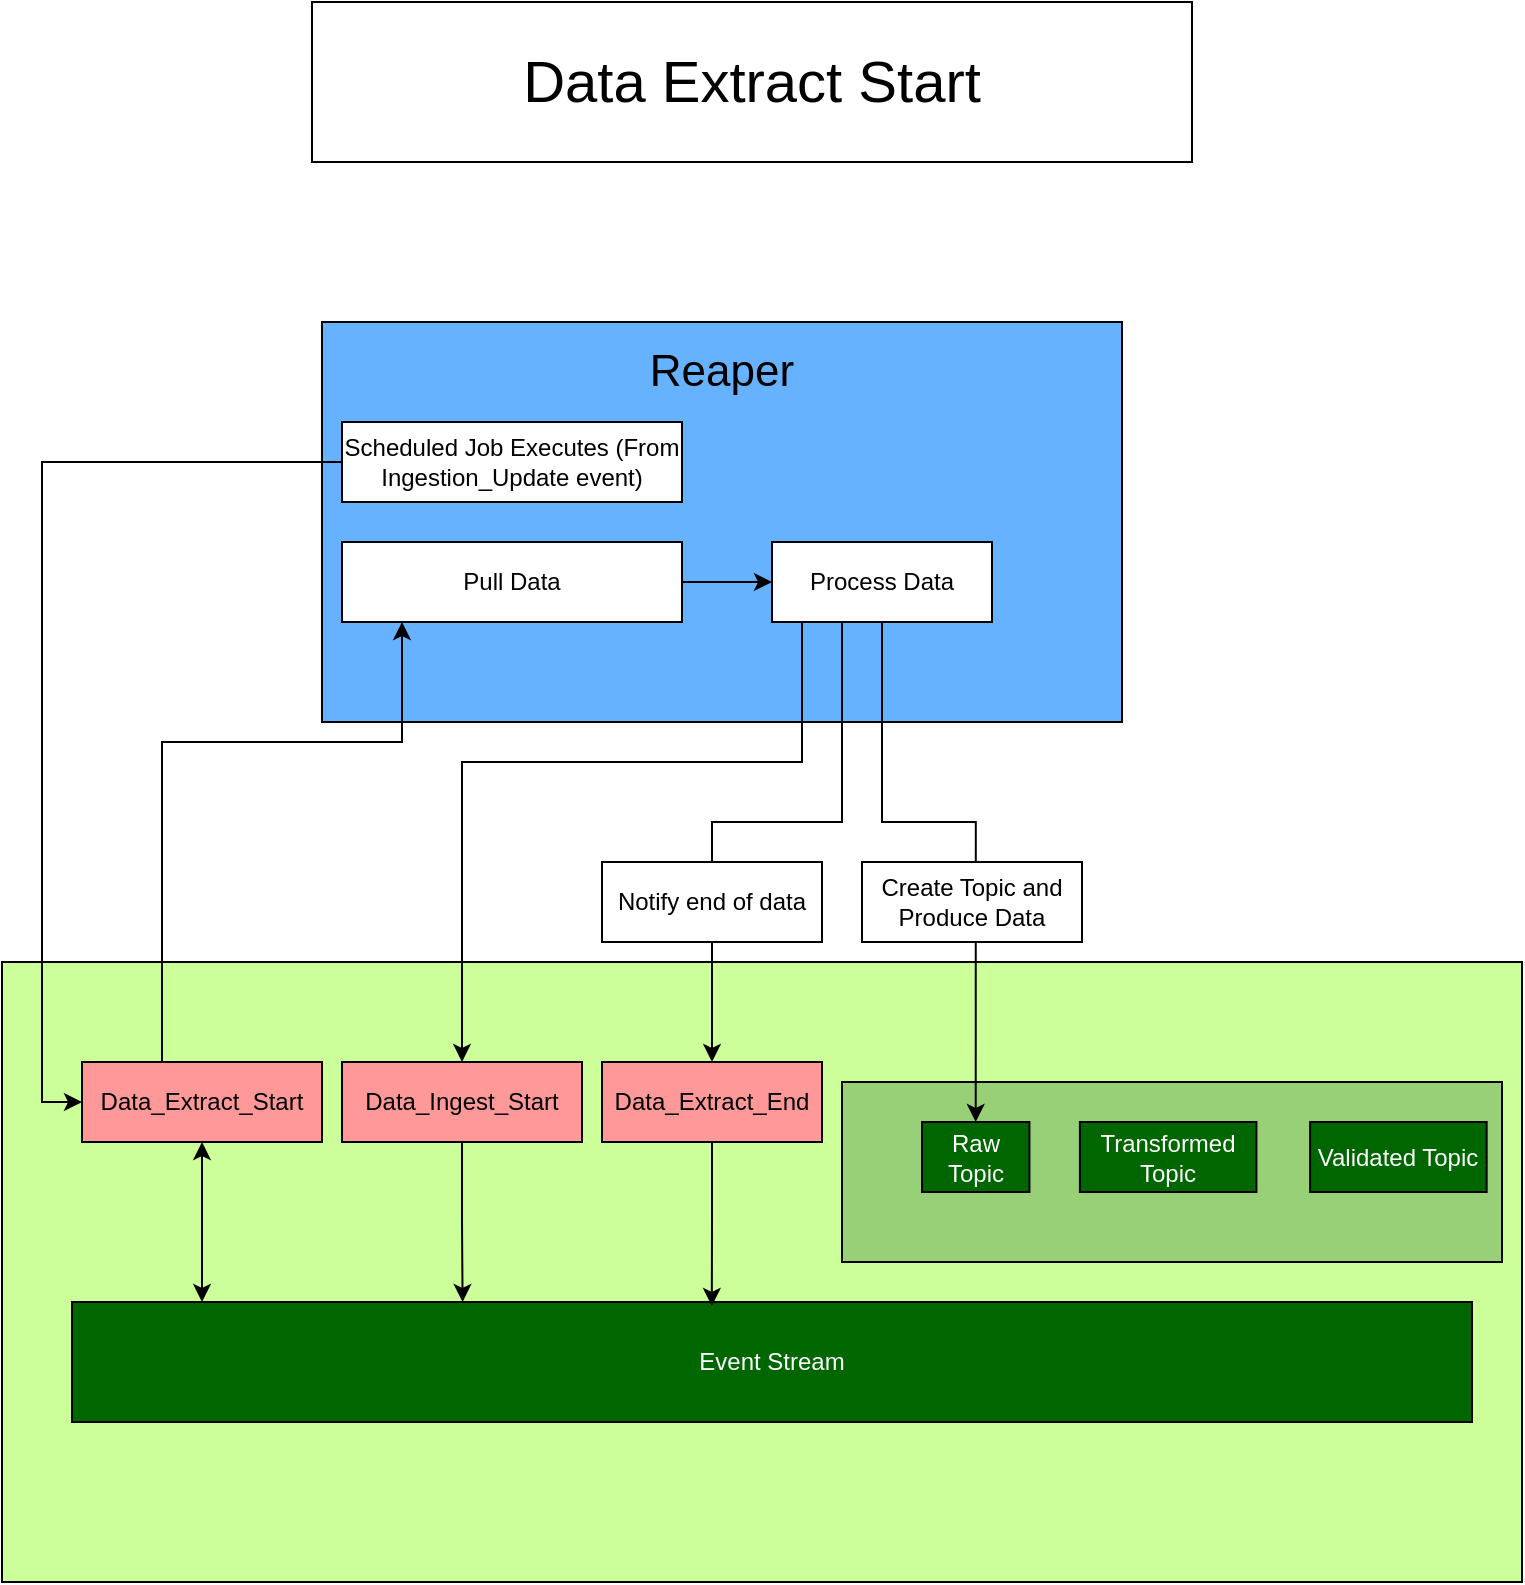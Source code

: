 <mxfile version="21.3.7" type="device">
  <diagram name="Page-1" id="rbiUo5bFybXOO1fcTCTT">
    <mxGraphModel dx="1242" dy="795" grid="1" gridSize="10" guides="1" tooltips="1" connect="1" arrows="1" fold="1" page="1" pageScale="1" pageWidth="850" pageHeight="1100" math="0" shadow="0">
      <root>
        <mxCell id="0" />
        <mxCell id="1" parent="0" />
        <mxCell id="9J3SF0-3zK-d3_jPCRng-8" value="" style="rounded=0;whiteSpace=wrap;html=1;fillColor=#CCFF99;" parent="1" vertex="1">
          <mxGeometry x="40" y="520" width="760" height="310" as="geometry" />
        </mxCell>
        <mxCell id="9J3SF0-3zK-d3_jPCRng-42" value="" style="group" parent="1" vertex="1" connectable="0">
          <mxGeometry x="200" y="200" width="400" height="200" as="geometry" />
        </mxCell>
        <mxCell id="9J3SF0-3zK-d3_jPCRng-43" value="" style="rounded=0;whiteSpace=wrap;html=1;fillColor=#66B2FF;movable=1;resizable=1;rotatable=1;deletable=1;editable=1;locked=0;connectable=1;" parent="9J3SF0-3zK-d3_jPCRng-42" vertex="1">
          <mxGeometry width="400" height="200" as="geometry" />
        </mxCell>
        <mxCell id="9J3SF0-3zK-d3_jPCRng-44" value="Reaper" style="text;html=1;strokeColor=none;fillColor=none;align=center;verticalAlign=middle;whiteSpace=wrap;rounded=0;movable=1;resizable=1;rotatable=1;deletable=1;editable=1;locked=0;connectable=1;fontSize=22;" parent="9J3SF0-3zK-d3_jPCRng-42" vertex="1">
          <mxGeometry x="170" y="10" width="60" height="30" as="geometry" />
        </mxCell>
        <mxCell id="wtkJlvtXBfEeCUlwDUSq-3" value="Scheduled Job Executes (From Ingestion_Update event)" style="rounded=0;whiteSpace=wrap;html=1;" vertex="1" parent="9J3SF0-3zK-d3_jPCRng-42">
          <mxGeometry x="10" y="50" width="170" height="40" as="geometry" />
        </mxCell>
        <mxCell id="wtkJlvtXBfEeCUlwDUSq-9" style="edgeStyle=orthogonalEdgeStyle;rounded=0;orthogonalLoop=1;jettySize=auto;html=1;entryX=0;entryY=0.5;entryDx=0;entryDy=0;" edge="1" parent="9J3SF0-3zK-d3_jPCRng-42" source="wtkJlvtXBfEeCUlwDUSq-5" target="wtkJlvtXBfEeCUlwDUSq-7">
          <mxGeometry relative="1" as="geometry" />
        </mxCell>
        <mxCell id="wtkJlvtXBfEeCUlwDUSq-5" value="Pull Data" style="rounded=0;whiteSpace=wrap;html=1;" vertex="1" parent="9J3SF0-3zK-d3_jPCRng-42">
          <mxGeometry x="10" y="110" width="170" height="40" as="geometry" />
        </mxCell>
        <mxCell id="wtkJlvtXBfEeCUlwDUSq-7" value="Process Data" style="rounded=0;whiteSpace=wrap;html=1;" vertex="1" parent="9J3SF0-3zK-d3_jPCRng-42">
          <mxGeometry x="225" y="110" width="110" height="40" as="geometry" />
        </mxCell>
        <mxCell id="9J3SF0-3zK-d3_jPCRng-102" value="&lt;font color=&quot;#ffffff&quot;&gt;Event Stream&lt;/font&gt;" style="rounded=0;whiteSpace=wrap;html=1;fillColor=#006600;" parent="1" vertex="1">
          <mxGeometry x="75" y="690" width="700" height="60" as="geometry" />
        </mxCell>
        <mxCell id="9J3SF0-3zK-d3_jPCRng-108" value="" style="group" parent="1" vertex="1" connectable="0">
          <mxGeometry x="460" y="580" width="330" height="95" as="geometry" />
        </mxCell>
        <mxCell id="9J3SF0-3zK-d3_jPCRng-104" value="" style="rounded=0;whiteSpace=wrap;html=1;fillColor=#97D077;" parent="9J3SF0-3zK-d3_jPCRng-108" vertex="1">
          <mxGeometry width="330" height="90" as="geometry" />
        </mxCell>
        <mxCell id="9J3SF0-3zK-d3_jPCRng-103" value="&lt;font color=&quot;#ffffff&quot;&gt;Raw Topic&lt;/font&gt;" style="rounded=0;whiteSpace=wrap;html=1;fillColor=#006600;" parent="9J3SF0-3zK-d3_jPCRng-108" vertex="1">
          <mxGeometry x="39.999" y="20" width="53.721" height="35" as="geometry" />
        </mxCell>
        <mxCell id="9J3SF0-3zK-d3_jPCRng-106" value="&lt;font color=&quot;#ffffff&quot;&gt;Transformed Topic&lt;/font&gt;" style="rounded=0;whiteSpace=wrap;html=1;fillColor=#006600;" parent="9J3SF0-3zK-d3_jPCRng-108" vertex="1">
          <mxGeometry x="118.953" y="20" width="88.256" height="35" as="geometry" />
        </mxCell>
        <mxCell id="9J3SF0-3zK-d3_jPCRng-107" value="&lt;font color=&quot;#ffffff&quot;&gt;Validated Topic&lt;/font&gt;" style="rounded=0;whiteSpace=wrap;html=1;fillColor=#006600;" parent="9J3SF0-3zK-d3_jPCRng-108" vertex="1">
          <mxGeometry x="234.07" y="20" width="88.256" height="35" as="geometry" />
        </mxCell>
        <mxCell id="9J3SF0-3zK-d3_jPCRng-128" style="edgeStyle=orthogonalEdgeStyle;rounded=0;orthogonalLoop=1;jettySize=auto;html=1;startArrow=classic;startFill=1;" parent="1" source="9J3SF0-3zK-d3_jPCRng-6" target="9J3SF0-3zK-d3_jPCRng-102" edge="1">
          <mxGeometry relative="1" as="geometry">
            <Array as="points">
              <mxPoint x="120" y="690" />
              <mxPoint x="120" y="690" />
            </Array>
          </mxGeometry>
        </mxCell>
        <mxCell id="wtkJlvtXBfEeCUlwDUSq-6" style="edgeStyle=orthogonalEdgeStyle;rounded=0;orthogonalLoop=1;jettySize=auto;html=1;" edge="1" parent="1" source="9J3SF0-3zK-d3_jPCRng-6" target="wtkJlvtXBfEeCUlwDUSq-5">
          <mxGeometry relative="1" as="geometry">
            <mxPoint x="250" y="350" as="targetPoint" />
            <Array as="points">
              <mxPoint x="120" y="410" />
              <mxPoint x="240" y="410" />
            </Array>
          </mxGeometry>
        </mxCell>
        <mxCell id="9J3SF0-3zK-d3_jPCRng-6" value="Data_Extract_Start" style="rounded=0;whiteSpace=wrap;html=1;fillColor=#FF9999;" parent="1" vertex="1">
          <mxGeometry x="80" y="570" width="120" height="40" as="geometry" />
        </mxCell>
        <mxCell id="ZxNKODZLQWNlTjTZxuV1-7" value="Data Extract Start" style="rounded=0;whiteSpace=wrap;html=1;fontSize=29;" parent="1" vertex="1">
          <mxGeometry x="195" y="40" width="440" height="80" as="geometry" />
        </mxCell>
        <mxCell id="ZxNKODZLQWNlTjTZxuV1-34" style="edgeStyle=orthogonalEdgeStyle;rounded=0;orthogonalLoop=1;jettySize=auto;html=1;exitX=0;exitY=0.5;exitDx=0;exitDy=0;entryX=0;entryY=0.5;entryDx=0;entryDy=0;" parent="1" source="wtkJlvtXBfEeCUlwDUSq-3" edge="1" target="9J3SF0-3zK-d3_jPCRng-6">
          <mxGeometry relative="1" as="geometry">
            <mxPoint x="220" y="570" as="targetPoint" />
            <Array as="points">
              <mxPoint x="60" y="270" />
              <mxPoint x="60" y="590" />
            </Array>
          </mxGeometry>
        </mxCell>
        <mxCell id="wtkJlvtXBfEeCUlwDUSq-19" style="edgeStyle=orthogonalEdgeStyle;rounded=0;orthogonalLoop=1;jettySize=auto;html=1;entryX=0.279;entryY=0;entryDx=0;entryDy=0;entryPerimeter=0;" edge="1" parent="1" source="wtkJlvtXBfEeCUlwDUSq-8" target="9J3SF0-3zK-d3_jPCRng-102">
          <mxGeometry relative="1" as="geometry" />
        </mxCell>
        <mxCell id="wtkJlvtXBfEeCUlwDUSq-8" value="Data_Ingest_Start" style="rounded=0;whiteSpace=wrap;html=1;fillColor=#FF9999;" vertex="1" parent="1">
          <mxGeometry x="210" y="570" width="120" height="40" as="geometry" />
        </mxCell>
        <mxCell id="wtkJlvtXBfEeCUlwDUSq-10" style="edgeStyle=orthogonalEdgeStyle;rounded=0;orthogonalLoop=1;jettySize=auto;html=1;" edge="1" parent="1" source="wtkJlvtXBfEeCUlwDUSq-7">
          <mxGeometry relative="1" as="geometry">
            <mxPoint x="270" y="570" as="targetPoint" />
            <Array as="points">
              <mxPoint x="440" y="420" />
              <mxPoint x="270" y="420" />
            </Array>
          </mxGeometry>
        </mxCell>
        <mxCell id="wtkJlvtXBfEeCUlwDUSq-13" style="edgeStyle=orthogonalEdgeStyle;rounded=0;orthogonalLoop=1;jettySize=auto;html=1;entryX=0.5;entryY=0;entryDx=0;entryDy=0;" edge="1" parent="1" source="wtkJlvtXBfEeCUlwDUSq-7" target="9J3SF0-3zK-d3_jPCRng-103">
          <mxGeometry relative="1" as="geometry">
            <Array as="points">
              <mxPoint x="480" y="450" />
              <mxPoint x="527" y="450" />
            </Array>
          </mxGeometry>
        </mxCell>
        <mxCell id="wtkJlvtXBfEeCUlwDUSq-14" value="Create Topic and Produce Data" style="rounded=0;whiteSpace=wrap;html=1;" vertex="1" parent="1">
          <mxGeometry x="470" y="470" width="110" height="40" as="geometry" />
        </mxCell>
        <mxCell id="wtkJlvtXBfEeCUlwDUSq-20" style="edgeStyle=orthogonalEdgeStyle;rounded=0;orthogonalLoop=1;jettySize=auto;html=1;entryX=0.457;entryY=0.033;entryDx=0;entryDy=0;entryPerimeter=0;" edge="1" parent="1" source="wtkJlvtXBfEeCUlwDUSq-15" target="9J3SF0-3zK-d3_jPCRng-102">
          <mxGeometry relative="1" as="geometry" />
        </mxCell>
        <mxCell id="wtkJlvtXBfEeCUlwDUSq-15" value="Data_Extract_End" style="rounded=0;whiteSpace=wrap;html=1;fillColor=#FF9999;" vertex="1" parent="1">
          <mxGeometry x="340" y="570" width="110" height="40" as="geometry" />
        </mxCell>
        <mxCell id="wtkJlvtXBfEeCUlwDUSq-16" style="edgeStyle=orthogonalEdgeStyle;rounded=0;orthogonalLoop=1;jettySize=auto;html=1;" edge="1" parent="1" source="wtkJlvtXBfEeCUlwDUSq-7" target="wtkJlvtXBfEeCUlwDUSq-15">
          <mxGeometry relative="1" as="geometry">
            <Array as="points">
              <mxPoint x="460" y="450" />
              <mxPoint x="395" y="450" />
            </Array>
          </mxGeometry>
        </mxCell>
        <mxCell id="wtkJlvtXBfEeCUlwDUSq-17" value="Notify end of data" style="rounded=0;whiteSpace=wrap;html=1;" vertex="1" parent="1">
          <mxGeometry x="340" y="470" width="110" height="40" as="geometry" />
        </mxCell>
      </root>
    </mxGraphModel>
  </diagram>
</mxfile>
